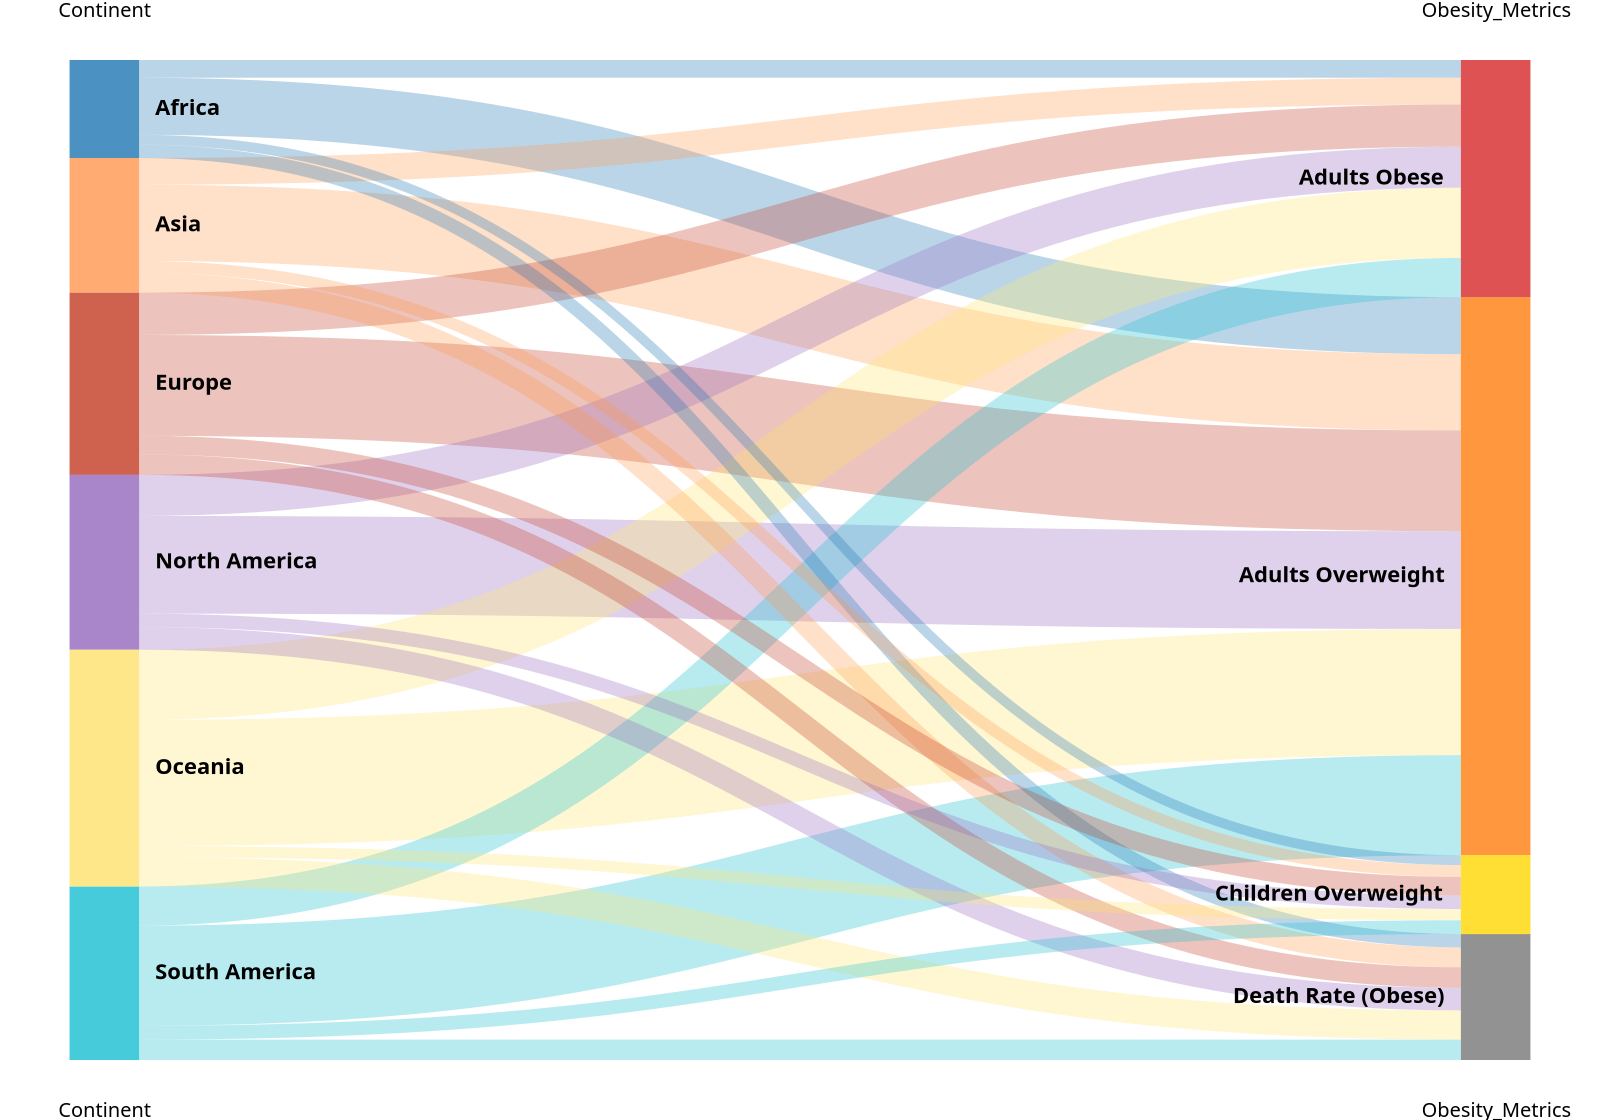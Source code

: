 {
    "$schema": "https://vega.github.io/schema/vega/v5.2.0.json",
    "height": 500,
    "width": 800,
    "data": [
      {
        "name": "rawData",
        "values" : [{
          "Continent" : "Africa",
          "Obesity_Metrics" : "Adults Overweight",
          "Count" : 32.89
        },{
          "Continent" : "Asia",
          "Obesity_Metrics" : "Adults Overweight",
          "Count" : 43.92
        }, {
          "Continent" : "Europe",
          "Obesity_Metrics" : "Adults Overweight",
          "Count" : 58.11
        },{
          "Continent" : "North America",
          "Obesity_Metrics" : "Adults Overweight",
          "Count" : 56.29
        }, {
          "Continent" : "South America",
          "Obesity_Metrics" : "Adults Overweight",
          "Count" : 57.7
        },{
          "Continent" : "Oceania",
          "Obesity_Metrics" : "Adults Overweight",
          "Count" : 72.68
        },
        {
          "Continent" : "Africa",
          "Obesity_Metrics" : "Adults Obese",
          "Count" : 10.22
        },{
          "Continent" : "Asia",
          "Obesity_Metrics" : "Adults Obese",
          "Count" : 15.4
        }, {
          "Continent" : "Europe",
          "Obesity_Metrics" : "Adults Obese",
          "Count" : 24.35
        }, {
          "Continent" : "North America",
          "Obesity_Metrics" : "Adults Obese",
          "Count" : 23.65
        },{
          "Continent" : "South America",
          "Obesity_Metrics" : "Adults Obese",
          "Count" : 22.6
        },{
          "Continent" : "Oceania",
          "Obesity_Metrics" : "Adults Obese",
          "Count" : 40.45
        },{
          "Continent" : "Africa",
          "Obesity_Metrics" : "Death Rate (Obese)",
          "Count" : 7.67
        },
        {
          "Continent" : "Asia",
          "Obesity_Metrics" : "Death Rate (Obese)",
          "Count" : 11.48
        },{
          "Continent" : "Europe",
          "Obesity_Metrics" : "Death Rate (Obese)",
          "Count" : 11.79
        },{
          "Continent" : "North America",
          "Obesity_Metrics" : "Death Rate (Obese)",
          "Count" : 13.06
        },{
          "Continent" : "South America",
          "Obesity_Metrics" : "Death Rate (Obese)",
          "Count" : 11.74
        },{
          "Continent" : "Oceania",
          "Obesity_Metrics" : "Death Rate (Obese)",
          "Count" : 16.83
        },{
          "Continent" : "Africa",
          "Obesity_Metrics" : "Children Overweight",
          "Count" : 5.7
        },{
          "Continent" : "Asia",
          "Obesity_Metrics" : "Children Overweight",
          "Count" : 6.81
        },{
          "Continent" : "Europe",
          "Obesity_Metrics" : "Children Overweight",
          "Count" : 10.75
        },{
          "Continent" : "North America",
          "Obesity_Metrics" : "Children Overweight",
          "Count" : 7.76
        },{
          "Continent" : "South America",
          "Obesity_Metrics" : "Children Overweight",
          "Count" : 7.98
        },{
          "Continent" : "Oceania",
          "Obesity_Metrics" : "Children Overweight",
          "Count" : 6.45
        }        
       ],
      "transform": [
        {
          "type": "formula",
          "expr": "datum['Continent']",
          "as": "stk1"
        },
        {
          "type": "formula",
          "expr": "datum.Obesity_Metrics",
          "as": "stk2"
        },
        {
          "type": "formula",
          "expr": "datum.Count",
          "as": "size"
        }
      ]
    },
    {
      "name": "nodes",
      "source": "rawData",
      "transform": [
        {
          "type": "filter",
          "expr": "!groupSelector || groupSelector.stk1 == datum.stk1 || groupSelector.stk2 == datum.stk2"
        },
        {
          "type": "formula",
          "expr": "datum.stk1+datum.stk2",
          "as": "key"
        },
        {
          "type": "fold",
          "fields": [
            "stk1",
            "stk2"
          ],
          "as": [
            "stack",
            "grpId"
          ]
        },
        {
          "type": "formula",
          "expr": "datum.stack == 'stk1' ? datum.stk1+' '+datum.stk2 : datum.stk2+' '+datum.stk1",
          "as": "sortField"
        },
        {
          "type": "stack",
          "groupby": [
            "stack"
          ],
          "sort": {
            "field": "sortField",
            "order": "descending"
          },
          "field": "size"
        },
        {
          "type": "formula",
          "expr": "(datum.y0+datum.y1)/2",
          "as": "yc"
        }
      ]
    },
    {
      "name": "groups",
      "source": "nodes",
      "transform": [
        {
          "type": "aggregate",
          "groupby": [
            "stack",
            "grpId"
          ],
          "fields": [
            "size"
          ],
          "ops": [
            "sum"
          ],
          "as": [
            "total"
          ]
        },
        {
          "type": "stack",
          "groupby": [
            "stack"
          ],
          "sort": {
            "field": "grpId",
            "order": "descending"
          },
          "field": "total"
        },
        {
          "type": "formula",
          "expr": "scale('y', datum.y0)",
          "as": "scaledY0"
        },
        {
          "type": "formula",
          "expr": "scale('y', datum.y1)",
          "as": "scaledY1"
        },
        {
          "type": "formula",
          "expr": "datum.stack == 'stk1'",
          "as": "rightLabel"
        },
        {
          "type": "formula",
          "expr": "round((datum.total/domain('y')[1]) * 100)",
          "as": "percentage"
        }
      ]
    },
    {
      "name": "destinationNodes",
      "source": "nodes",
      "transform": [
        {
          "type": "filter",
          "expr": "datum.stack == 'stk2'"
        }
      ]
    },
    {
      "name": "edges",
      "source": "nodes",
      "transform": [
        {
          "type": "filter",
          "expr": "datum.stack == 'stk1'"
        },
        {
          "type": "lookup",
          "from": "destinationNodes",
          "key": "key",
          "fields": [
            "key"
          ],
          "as": [
            "target"
          ]
        },
        {
          "type": "linkpath",
          "orient": "horizontal",
          "shape": "diagonal",
          "sourceY": {
            "expr": "scale('y', datum.yc)"
          },
          "sourceX": {
            "expr": "scale('x', 'stk1') + bandwidth('x')"
          },
          "targetY": {
            "expr": "scale('y', datum.target.yc)"
          },
          "targetX": {
            "expr": "scale('x', 'stk2')"
          }
        },
        {
          "type": "formula",
          "expr": "range('y')[0]-scale('y', datum.size)",
          "as": "strokeWidth"
        },
        {
          "type": "formula",
          "expr": "(datum.total/domain('y')[1]) * 100",
          "as": "percentage"
        }
      ]
    }
  ],
  "scales": [
    {
      "name": "x",
      "type": "band",
      "range": "width",
      "domain": [
        "stk1",
        "stk2"
      ],
      "paddingOuter": 0.05,
      "paddingInner": 0.95
    },
    {
      "name": "y",
      "type": "linear",
      "range": "height",
      "domain": {
        "data": "nodes",
        "field": "y1"
      }
    },
    {
      "name": "color",
      "type": "ordinal",
      "range":["#1f77b4","#FF964F", "#C23B22", "#9467bd", "#FDE26C", "#17becf", 
      "#d62728", "#ff7f0e","#FFD700", "#777777"
      ],
      "domain": ["Africa", "Asia", "Europe", "North America", "Oceania", "South America", "Adults Obese", "Adults Overweight", "Children Overweight", "Death Rate (Obese)"]
    },
    {
      "name": "stackNames",
      "type": "ordinal",
      "range": [
        "Continent",
        "Obesity_Metrics"
      ],
      "domain": [
        "stk1",
        "stk2"
      ]
    }
  ],
  "axes": [
    {
      "orient": "bottom",
      "scale": "x",
      "domain" : false,
      "ticks" : false,
      "labelPadding" : 20,
      "encode": {
        "labels": {
          "update": {
            "text": {
              "scale": "stackNames",
              "field": "value",
              "fontWeight" : "bold",
              "fontSize" : 14
            }
          }
        }
      }
    },
    {
      "orient": "top",
      "scale": "x",
      "domain" : false,
      "ticks" : false,
      "labelPadding" : 20,
      "encode": {
        "labels": {
          "update": {
            "text": {
              "scale": "stackNames",
              "field": "value",
              "fontWeight" : "bold",
              "fontSize" : 14
            }
          }
        }
      }
    },
    {
      "orient": "left",
      "scale": "y",
      "labels" : false,
      "domain" : false,
      "ticks" : false
    }
  ],
  "marks": [
    {
      "type": "path",
      "name": "edgeMark",
      "from": {
        "data": "edges"
      },
      "clip": true,
      "encode": {
        "update": {
          "stroke": [
            {
              "test": "groupSelector && groupSelector.stack=='stk1'",
              "scale": "color",
              "field": "stk2"
            },
            {
              "scale":"color", "field":"stk1"
            }
          ],
          "strokeWidth": {
            "field": "strokeWidth"
          },
          "path": {
            "field": "path"
          },
          "strokeOpacity": {
            "signal": "!groupSelector && (groupHover.stk1 == datum.stk1 || groupHover.stk2 == datum.stk2) ? 0.9 : 0.3"
          },
          "zindex": {
            "signal": "!groupSelector && (groupHover.stk1 == datum.stk1 || groupHover.stk2 == datum.stk2) ? 1 : 0"
          },
          "tooltip": {
            "signal": "{\"Continent:\": datum.stk1, \"Obesity_Metrics:\": datum.stk2, \"Percentage:\":format(datum.size, ',.2f')}"
          }
        },
        "hover": {
          "strokeOpacity": {
            "value": 1
          }
        }
      }
    },
    {
      "type": "rect",
      "name": "groupMark",
      "from": {
        "data": "groups"
      },
      "encode": {
        "enter": {
          "fill": {
            "scale": "color", 
            "field" : "grpId"
          },
          "width": {
            "scale": "x",
            "band": 1
          }
        },
        "update": {
          "x": {
            "scale": "x",
            "field": "stack"
          },
          "y": {
            "field": "scaledY0"
          },
          "y2": {
            "field": "scaledY1"
          },
          "fillOpacity": {
            "value": 0.8
          },
          "tooltip": {
            "signal": "'In the population affected by overweight and obesity,' + datum.grpId + ' contributes ' + format(datum.percentage, ',.0f') + '%'"
          }
        },
        "hover": {
          "fillOpacity": {
            "value": 1
          }
        }
      }
    },
    {
      "type": "text",
      "from": {
        "data": "groups"
      },
      "interactive": false,
      "encode": {
        "update": {
          "x": {
            "signal": "scale('x', datum.stack) + (datum.rightLabel ? bandwidth('x') + 8 : -8)"
          },
          "yc": {
            "signal": "(datum.scaledY0 + datum.scaledY1)/2"
          },
          "align": {
            "signal": "datum.rightLabel ? 'left' : 'right'"
          },
          "baseline": {
            "value": "middle"
          },
          "fontWeight": {
            "value": "bold"
          },
          "text": {
            "signal": "abs(datum.scaledY0-datum.scaledY1) > 13 ? datum.grpId : ''"
          }
        }
      }
    },
    {
      "type": "group",
      "data": [
        {
          "name": "dataForShowAll",
          "values": [
            {}
          ],
          "transform": [
            {
              "type": "filter",
              "expr": "groupSelector"
            }
          ]
        }
      ],
      "encode": {
        "enter": {
          "xc": {
            "signal": "width/2"
          },
          "y": {
            "value": 30
          },
          "width": {
            "value": 80
          },
          "height": {
            "value": 30
          }
        }
      },
      "marks": [
        {
          "type": "group",
          "name": "groupReset",
          "from": {
            "data": "dataForShowAll"
          },
          "encode": {
            "enter": {
              "cornerRadius": {
                "value": 6
              },
              "fill": {
                "value": "#f5f5f5"
              },
              "stroke": {
                "value": "#c1c1c1"
              },
              "strokeWidth": {
                "value": 2
              },
              "height": {
                "field": {
                  "group": "height"
                }
              },
              "width": {
                "field": {
                  "group": "width"
                }
              }
            },
            "update": {
              "opacity": {
                "value": 1
              }
            },
            "hover": {
              "opacity": {
                "value": 0.7
              }
            }
          },
          "marks": [
            {
              "type": "text",
              "interactive": false,
              "encode": {
                "enter": {
                  "xc": {
                    "field": {
                      "group": "width"
                    },
                    "mult": 0.5
                  },
                  "yc": {
                    "field": {
                      "group": "height"
                    },
                    "mult": 0.5,
                    "offset": 2
                  },
                  "align": {
                    "value": "center"
                  },
                  "baseline": {
                    "value": "middle"
                  },
                  "fontWeight": {
                    "value": "bold"
                  },
                  "text": {
                    "value": "Show All"
                  }
                }
              }
            }
          ]
        }
      ]
    }
  ],
  "signals": [
    {
      "name": "groupHover",
      "value": {},
      "on": [
        {
          "events": "@groupMark:mouseover",
          "update": "{stk1:datum.stack=='stk1' && datum.grpId, stk2:datum.stack=='stk2' && datum.grpId}"
        },
        {
          "events": "mouseout",
          "update": "{}"
        }
      ]
    },
    {
      "name": "groupSelector",
      "value": false,
      "on": [
        {
          "events": "@groupMark:click!",
          "update": "{stack:datum.stack, stk1:datum.stack=='stk1' && datum.grpId, stk2:datum.stack=='stk2' && datum.grpId}"
        },
    
        {
          "events": [
            {
              "type": "click",
              "markname": "groupReset"
            },
            {
              "type": "dblclick"
            }
          ],
          "update": "false"
        }
      ]
    }
  ],
  "config": {"view": {"stroke": null}, 
  "background": null}
  }
  
  
  
